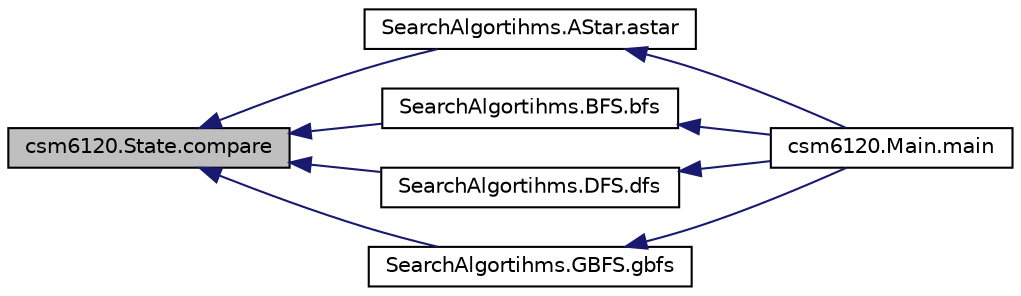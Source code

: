 digraph "csm6120.State.compare"
{
  edge [fontname="Helvetica",fontsize="10",labelfontname="Helvetica",labelfontsize="10"];
  node [fontname="Helvetica",fontsize="10",shape=record];
  rankdir="LR";
  Node1 [label="csm6120.State.compare",height=0.2,width=0.4,color="black", fillcolor="grey75", style="filled", fontcolor="black"];
  Node1 -> Node2 [dir="back",color="midnightblue",fontsize="10",style="solid"];
  Node2 [label="SearchAlgortihms.AStar.astar",height=0.2,width=0.4,color="black", fillcolor="white", style="filled",URL="$class_search_algortihms_1_1_a_star.html#a95cd91ef8cb13d69296a56dbab2989a2"];
  Node2 -> Node3 [dir="back",color="midnightblue",fontsize="10",style="solid"];
  Node3 [label="csm6120.Main.main",height=0.2,width=0.4,color="black", fillcolor="white", style="filled",URL="$classcsm6120_1_1_main.html#adf9387261bc1d579e1bc95f836d164f5"];
  Node1 -> Node4 [dir="back",color="midnightblue",fontsize="10",style="solid"];
  Node4 [label="SearchAlgortihms.BFS.bfs",height=0.2,width=0.4,color="black", fillcolor="white", style="filled",URL="$class_search_algortihms_1_1_b_f_s.html#ab7f2a687215a97dc1862ed8000b0b4b3"];
  Node4 -> Node3 [dir="back",color="midnightblue",fontsize="10",style="solid"];
  Node1 -> Node5 [dir="back",color="midnightblue",fontsize="10",style="solid"];
  Node5 [label="SearchAlgortihms.DFS.dfs",height=0.2,width=0.4,color="black", fillcolor="white", style="filled",URL="$class_search_algortihms_1_1_d_f_s.html#a4963da0c8eb1430d79f8bdf58f63eaef"];
  Node5 -> Node3 [dir="back",color="midnightblue",fontsize="10",style="solid"];
  Node1 -> Node6 [dir="back",color="midnightblue",fontsize="10",style="solid"];
  Node6 [label="SearchAlgortihms.GBFS.gbfs",height=0.2,width=0.4,color="black", fillcolor="white", style="filled",URL="$class_search_algortihms_1_1_g_b_f_s.html#a9222a29ccd2c4f7cdc3cb23ba0a8d50b"];
  Node6 -> Node3 [dir="back",color="midnightblue",fontsize="10",style="solid"];
}
